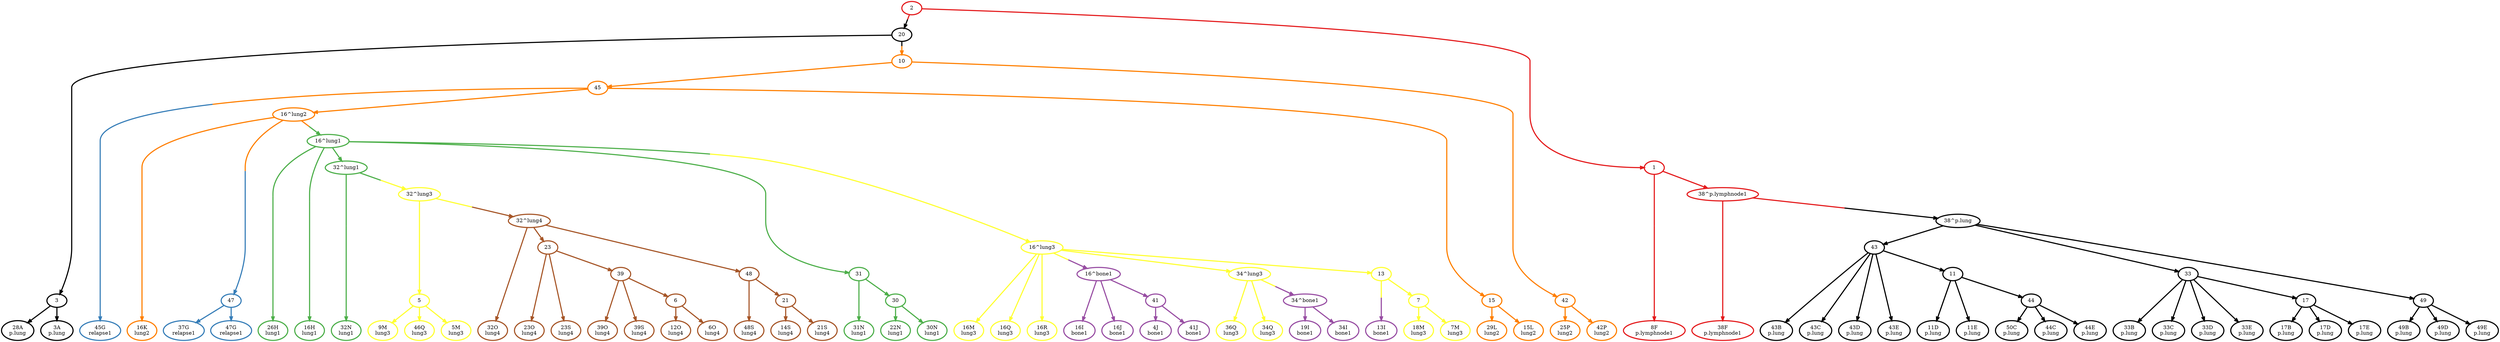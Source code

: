 digraph T {
	{
		rank=same
		0 [penwidth=3,colorscheme=set19,color=0,label="28A\np.lung"]
		1 [penwidth=3,colorscheme=set19,color=0,label="3A\np.lung"]
		2 [penwidth=3,colorscheme=set19,color=0,label="43B\np.lung"]
		3 [penwidth=3,colorscheme=set19,color=0,label="43C\np.lung"]
		4 [penwidth=3,colorscheme=set19,color=0,label="43D\np.lung"]
		5 [penwidth=3,colorscheme=set19,color=0,label="43E\np.lung"]
		6 [penwidth=3,colorscheme=set19,color=0,label="11D\np.lung"]
		7 [penwidth=3,colorscheme=set19,color=0,label="11E\np.lung"]
		8 [penwidth=3,colorscheme=set19,color=0,label="33B\np.lung"]
		9 [penwidth=3,colorscheme=set19,color=0,label="33C\np.lung"]
		10 [penwidth=3,colorscheme=set19,color=0,label="33D\np.lung"]
		11 [penwidth=3,colorscheme=set19,color=0,label="33E\np.lung"]
		12 [penwidth=3,colorscheme=set19,color=0,label="50C\np.lung"]
		13 [penwidth=3,colorscheme=set19,color=0,label="44C\np.lung"]
		14 [penwidth=3,colorscheme=set19,color=0,label="44E\np.lung"]
		15 [penwidth=3,colorscheme=set19,color=0,label="17B\np.lung"]
		16 [penwidth=3,colorscheme=set19,color=0,label="17D\np.lung"]
		17 [penwidth=3,colorscheme=set19,color=0,label="17E\np.lung"]
		18 [penwidth=3,colorscheme=set19,color=0,label="49B\np.lung"]
		19 [penwidth=3,colorscheme=set19,color=0,label="49D\np.lung"]
		20 [penwidth=3,colorscheme=set19,color=0,label="49E\np.lung"]
		21 [penwidth=3,colorscheme=set19,color=1,label="8F\np.lymphnode1"]
		22 [penwidth=3,colorscheme=set19,color=1,label="38F\np.lymphnode1"]
		23 [penwidth=3,colorscheme=set19,color=2,label="37G\nrelapse1"]
		24 [penwidth=3,colorscheme=set19,color=2,label="47G\nrelapse1"]
		25 [penwidth=3,colorscheme=set19,color=3,label="32N\nlung1"]
		26 [penwidth=3,colorscheme=set19,color=3,label="26H\nlung1"]
		27 [penwidth=3,colorscheme=set19,color=3,label="16H\nlung1"]
		28 [penwidth=3,colorscheme=set19,color=3,label="31N\nlung1"]
		29 [penwidth=3,colorscheme=set19,color=3,label="22N\nlung1"]
		30 [penwidth=3,colorscheme=set19,color=3,label="30N\nlung1"]
		31 [penwidth=3,colorscheme=set19,color=4,label="16I\nbone1"]
		32 [penwidth=3,colorscheme=set19,color=4,label="16J\nbone1"]
		33 [penwidth=3,colorscheme=set19,color=4,label="19I\nbone1"]
		34 [penwidth=3,colorscheme=set19,color=4,label="34I\nbone1"]
		35 [penwidth=3,colorscheme=set19,color=4,label="4J\nbone1"]
		36 [penwidth=3,colorscheme=set19,color=4,label="41J\nbone1"]
		37 [penwidth=3,colorscheme=set19,color=2,label="45G\nrelapse1"]
		38 [penwidth=3,colorscheme=set19,color=5,label="16K\nlung2"]
		39 [penwidth=3,colorscheme=set19,color=5,label="29L\nlung2"]
		40 [penwidth=3,colorscheme=set19,color=5,label="15L\nlung2"]
		41 [penwidth=3,colorscheme=set19,color=5,label="25P\nlung2"]
		42 [penwidth=3,colorscheme=set19,color=5,label="42P\nlung2"]
		43 [penwidth=3,colorscheme=set19,color=4,label="13I\nbone1"]
		44 [penwidth=3,colorscheme=set19,color=6,label="9M\nlung3"]
		45 [penwidth=3,colorscheme=set19,color=6,label="46Q\nlung3"]
		46 [penwidth=3,colorscheme=set19,color=6,label="5M\nlung3"]
		47 [penwidth=3,colorscheme=set19,color=6,label="18M\nlung3"]
		48 [penwidth=3,colorscheme=set19,color=6,label="7M\nlung3"]
		49 [penwidth=3,colorscheme=set19,color=6,label="16M\nlung3"]
		50 [penwidth=3,colorscheme=set19,color=6,label="16Q\nlung3"]
		51 [penwidth=3,colorscheme=set19,color=6,label="16R\nlung3"]
		52 [penwidth=3,colorscheme=set19,color=6,label="36Q\nlung3"]
		53 [penwidth=3,colorscheme=set19,color=6,label="34Q\nlung3"]
		54 [penwidth=3,colorscheme=set19,color=7,label="32O\nlung4"]
		55 [penwidth=3,colorscheme=set19,color=7,label="39O\nlung4"]
		56 [penwidth=3,colorscheme=set19,color=7,label="39S\nlung4"]
		57 [penwidth=3,colorscheme=set19,color=7,label="12O\nlung4"]
		58 [penwidth=3,colorscheme=set19,color=7,label="6O\nlung4"]
		59 [penwidth=3,colorscheme=set19,color=7,label="48S\nlung4"]
		60 [penwidth=3,colorscheme=set19,color=7,label="14S\nlung4"]
		61 [penwidth=3,colorscheme=set19,color=7,label="21S\nlung4"]
		62 [penwidth=3,colorscheme=set19,color=7,label="23O\nlung4"]
		63 [penwidth=3,colorscheme=set19,color=7,label="23S\nlung4"]
	}
	64 [penwidth=3,colorscheme=set19,color=0,label="20"]
	65 [penwidth=3,colorscheme=set19,color=0,label="3"]
	66 [penwidth=3,colorscheme=set19,color=0,label="43"]
	67 [penwidth=3,colorscheme=set19,color=0,label="11"]
	68 [penwidth=3,colorscheme=set19,color=0,label="44"]
	69 [penwidth=3,colorscheme=set19,color=0,label="38^p.lung"]
	70 [penwidth=3,colorscheme=set19,color=0,label="33"]
	71 [penwidth=3,colorscheme=set19,color=0,label="49"]
	72 [penwidth=3,colorscheme=set19,color=0,label="17"]
	73 [penwidth=3,colorscheme=set19,color=5,label="10"]
	74 [penwidth=3,colorscheme=set19,color=1,label="38^p.lymphnode1"]
	75 [penwidth=3,colorscheme=set19,color=1,label="2"]
	76 [penwidth=3,colorscheme=set19,color=1,label="1"]
	77 [penwidth=3,colorscheme=set19,color=2,label="47"]
	78 [penwidth=3,colorscheme=set19,color=3,label="32^lung1"]
	79 [penwidth=3,colorscheme=set19,color=3,label="16^lung1"]
	80 [penwidth=3,colorscheme=set19,color=3,label="31"]
	81 [penwidth=3,colorscheme=set19,color=3,label="30"]
	82 [penwidth=3,colorscheme=set19,color=6,label="32^lung3"]
	83 [penwidth=3,colorscheme=set19,color=6,label="16^lung3"]
	84 [penwidth=3,colorscheme=set19,color=4,label="16^bone1"]
	85 [penwidth=3,colorscheme=set19,color=4,label="41"]
	86 [penwidth=3,colorscheme=set19,color=4,label="34^bone1"]
	87 [penwidth=3,colorscheme=set19,color=5,label="16^lung2"]
	88 [penwidth=3,colorscheme=set19,color=5,label="45"]
	89 [penwidth=3,colorscheme=set19,color=5,label="42"]
	90 [penwidth=3,colorscheme=set19,color=5,label="15"]
	91 [penwidth=3,colorscheme=set19,color=6,label="34^lung3"]
	92 [penwidth=3,colorscheme=set19,color=6,label="13"]
	93 [penwidth=3,colorscheme=set19,color=6,label="5"]
	94 [penwidth=3,colorscheme=set19,color=6,label="7"]
	95 [penwidth=3,colorscheme=set19,color=7,label="32^lung4"]
	96 [penwidth=3,colorscheme=set19,color=7,label="23"]
	97 [penwidth=3,colorscheme=set19,color=7,label="48"]
	98 [penwidth=3,colorscheme=set19,color=7,label="39"]
	99 [penwidth=3,colorscheme=set19,color=7,label="6"]
	100 [penwidth=3,colorscheme=set19,color=7,label="21"]
	64 -> 65 [penwidth=3,colorscheme=set19,color="0;0.5:0"]
	64 -> 73 [penwidth=3,colorscheme=set19,color="0;0.5:5"]
	65 -> 0 [penwidth=3,colorscheme=set19,color="0;0.5:0"]
	65 -> 1 [penwidth=3,colorscheme=set19,color="0;0.5:0"]
	66 -> 67 [penwidth=3,colorscheme=set19,color="0;0.5:0"]
	66 -> 2 [penwidth=3,colorscheme=set19,color="0;0.5:0"]
	66 -> 3 [penwidth=3,colorscheme=set19,color="0;0.5:0"]
	66 -> 4 [penwidth=3,colorscheme=set19,color="0;0.5:0"]
	66 -> 5 [penwidth=3,colorscheme=set19,color="0;0.5:0"]
	67 -> 68 [penwidth=3,colorscheme=set19,color="0;0.5:0"]
	67 -> 6 [penwidth=3,colorscheme=set19,color="0;0.5:0"]
	67 -> 7 [penwidth=3,colorscheme=set19,color="0;0.5:0"]
	68 -> 12 [penwidth=3,colorscheme=set19,color="0;0.5:0"]
	68 -> 13 [penwidth=3,colorscheme=set19,color="0;0.5:0"]
	68 -> 14 [penwidth=3,colorscheme=set19,color="0;0.5:0"]
	69 -> 70 [penwidth=3,colorscheme=set19,color="0;0.5:0"]
	69 -> 66 [penwidth=3,colorscheme=set19,color="0;0.5:0"]
	69 -> 71 [penwidth=3,colorscheme=set19,color="0;0.5:0"]
	70 -> 72 [penwidth=3,colorscheme=set19,color="0;0.5:0"]
	70 -> 8 [penwidth=3,colorscheme=set19,color="0;0.5:0"]
	70 -> 9 [penwidth=3,colorscheme=set19,color="0;0.5:0"]
	70 -> 10 [penwidth=3,colorscheme=set19,color="0;0.5:0"]
	70 -> 11 [penwidth=3,colorscheme=set19,color="0;0.5:0"]
	71 -> 18 [penwidth=3,colorscheme=set19,color="0;0.5:0"]
	71 -> 19 [penwidth=3,colorscheme=set19,color="0;0.5:0"]
	71 -> 20 [penwidth=3,colorscheme=set19,color="0;0.5:0"]
	72 -> 15 [penwidth=3,colorscheme=set19,color="0;0.5:0"]
	72 -> 16 [penwidth=3,colorscheme=set19,color="0;0.5:0"]
	72 -> 17 [penwidth=3,colorscheme=set19,color="0;0.5:0"]
	73 -> 89 [penwidth=3,colorscheme=set19,color="5;0.5:5"]
	73 -> 88 [penwidth=3,colorscheme=set19,color="5;0.5:5"]
	74 -> 69 [penwidth=3,colorscheme=set19,color="1;0.5:0"]
	74 -> 22 [penwidth=3,colorscheme=set19,color="1;0.5:1"]
	75 -> 64 [penwidth=3,colorscheme=set19,color="1;0.5:0"]
	75 -> 76 [penwidth=3,colorscheme=set19,color="1;0.5:1"]
	76 -> 74 [penwidth=3,colorscheme=set19,color="1;0.5:1"]
	76 -> 21 [penwidth=3,colorscheme=set19,color="1;0.5:1"]
	77 -> 23 [penwidth=3,colorscheme=set19,color="2;0.5:2"]
	77 -> 24 [penwidth=3,colorscheme=set19,color="2;0.5:2"]
	78 -> 25 [penwidth=3,colorscheme=set19,color="3;0.5:3"]
	78 -> 82 [penwidth=3,colorscheme=set19,color="3;0.5:6"]
	79 -> 80 [penwidth=3,colorscheme=set19,color="3;0.5:3"]
	79 -> 78 [penwidth=3,colorscheme=set19,color="3;0.5:3"]
	79 -> 26 [penwidth=3,colorscheme=set19,color="3;0.5:3"]
	79 -> 27 [penwidth=3,colorscheme=set19,color="3;0.5:3"]
	79 -> 83 [penwidth=3,colorscheme=set19,color="3;0.5:6"]
	80 -> 81 [penwidth=3,colorscheme=set19,color="3;0.5:3"]
	80 -> 28 [penwidth=3,colorscheme=set19,color="3;0.5:3"]
	81 -> 29 [penwidth=3,colorscheme=set19,color="3;0.5:3"]
	81 -> 30 [penwidth=3,colorscheme=set19,color="3;0.5:3"]
	82 -> 93 [penwidth=3,colorscheme=set19,color="6;0.5:6"]
	82 -> 95 [penwidth=3,colorscheme=set19,color="6;0.5:7"]
	83 -> 84 [penwidth=3,colorscheme=set19,color="6;0.5:4"]
	83 -> 92 [penwidth=3,colorscheme=set19,color="6;0.5:6"]
	83 -> 91 [penwidth=3,colorscheme=set19,color="6;0.5:6"]
	83 -> 49 [penwidth=3,colorscheme=set19,color="6;0.5:6"]
	83 -> 50 [penwidth=3,colorscheme=set19,color="6;0.5:6"]
	83 -> 51 [penwidth=3,colorscheme=set19,color="6;0.5:6"]
	84 -> 85 [penwidth=3,colorscheme=set19,color="4;0.5:4"]
	84 -> 31 [penwidth=3,colorscheme=set19,color="4;0.5:4"]
	84 -> 32 [penwidth=3,colorscheme=set19,color="4;0.5:4"]
	85 -> 35 [penwidth=3,colorscheme=set19,color="4;0.5:4"]
	85 -> 36 [penwidth=3,colorscheme=set19,color="4;0.5:4"]
	86 -> 33 [penwidth=3,colorscheme=set19,color="4;0.5:4"]
	86 -> 34 [penwidth=3,colorscheme=set19,color="4;0.5:4"]
	87 -> 77 [penwidth=3,colorscheme=set19,color="5;0.5:2"]
	87 -> 79 [penwidth=3,colorscheme=set19,color="5;0.5:3"]
	87 -> 38 [penwidth=3,colorscheme=set19,color="5;0.5:5"]
	88 -> 37 [penwidth=3,colorscheme=set19,color="5;0.5:2"]
	88 -> 90 [penwidth=3,colorscheme=set19,color="5;0.5:5"]
	88 -> 87 [penwidth=3,colorscheme=set19,color="5;0.5:5"]
	89 -> 41 [penwidth=3,colorscheme=set19,color="5;0.5:5"]
	89 -> 42 [penwidth=3,colorscheme=set19,color="5;0.5:5"]
	90 -> 39 [penwidth=3,colorscheme=set19,color="5;0.5:5"]
	90 -> 40 [penwidth=3,colorscheme=set19,color="5;0.5:5"]
	91 -> 86 [penwidth=3,colorscheme=set19,color="6;0.5:4"]
	91 -> 52 [penwidth=3,colorscheme=set19,color="6;0.5:6"]
	91 -> 53 [penwidth=3,colorscheme=set19,color="6;0.5:6"]
	92 -> 43 [penwidth=3,colorscheme=set19,color="6;0.5:4"]
	92 -> 94 [penwidth=3,colorscheme=set19,color="6;0.5:6"]
	93 -> 44 [penwidth=3,colorscheme=set19,color="6;0.5:6"]
	93 -> 45 [penwidth=3,colorscheme=set19,color="6;0.5:6"]
	93 -> 46 [penwidth=3,colorscheme=set19,color="6;0.5:6"]
	94 -> 47 [penwidth=3,colorscheme=set19,color="6;0.5:6"]
	94 -> 48 [penwidth=3,colorscheme=set19,color="6;0.5:6"]
	95 -> 96 [penwidth=3,colorscheme=set19,color="7;0.5:7"]
	95 -> 97 [penwidth=3,colorscheme=set19,color="7;0.5:7"]
	95 -> 54 [penwidth=3,colorscheme=set19,color="7;0.5:7"]
	96 -> 98 [penwidth=3,colorscheme=set19,color="7;0.5:7"]
	96 -> 62 [penwidth=3,colorscheme=set19,color="7;0.5:7"]
	96 -> 63 [penwidth=3,colorscheme=set19,color="7;0.5:7"]
	97 -> 100 [penwidth=3,colorscheme=set19,color="7;0.5:7"]
	97 -> 59 [penwidth=3,colorscheme=set19,color="7;0.5:7"]
	98 -> 99 [penwidth=3,colorscheme=set19,color="7;0.5:7"]
	98 -> 55 [penwidth=3,colorscheme=set19,color="7;0.5:7"]
	98 -> 56 [penwidth=3,colorscheme=set19,color="7;0.5:7"]
	99 -> 57 [penwidth=3,colorscheme=set19,color="7;0.5:7"]
	99 -> 58 [penwidth=3,colorscheme=set19,color="7;0.5:7"]
	100 -> 60 [penwidth=3,colorscheme=set19,color="7;0.5:7"]
	100 -> 61 [penwidth=3,colorscheme=set19,color="7;0.5:7"]
}
